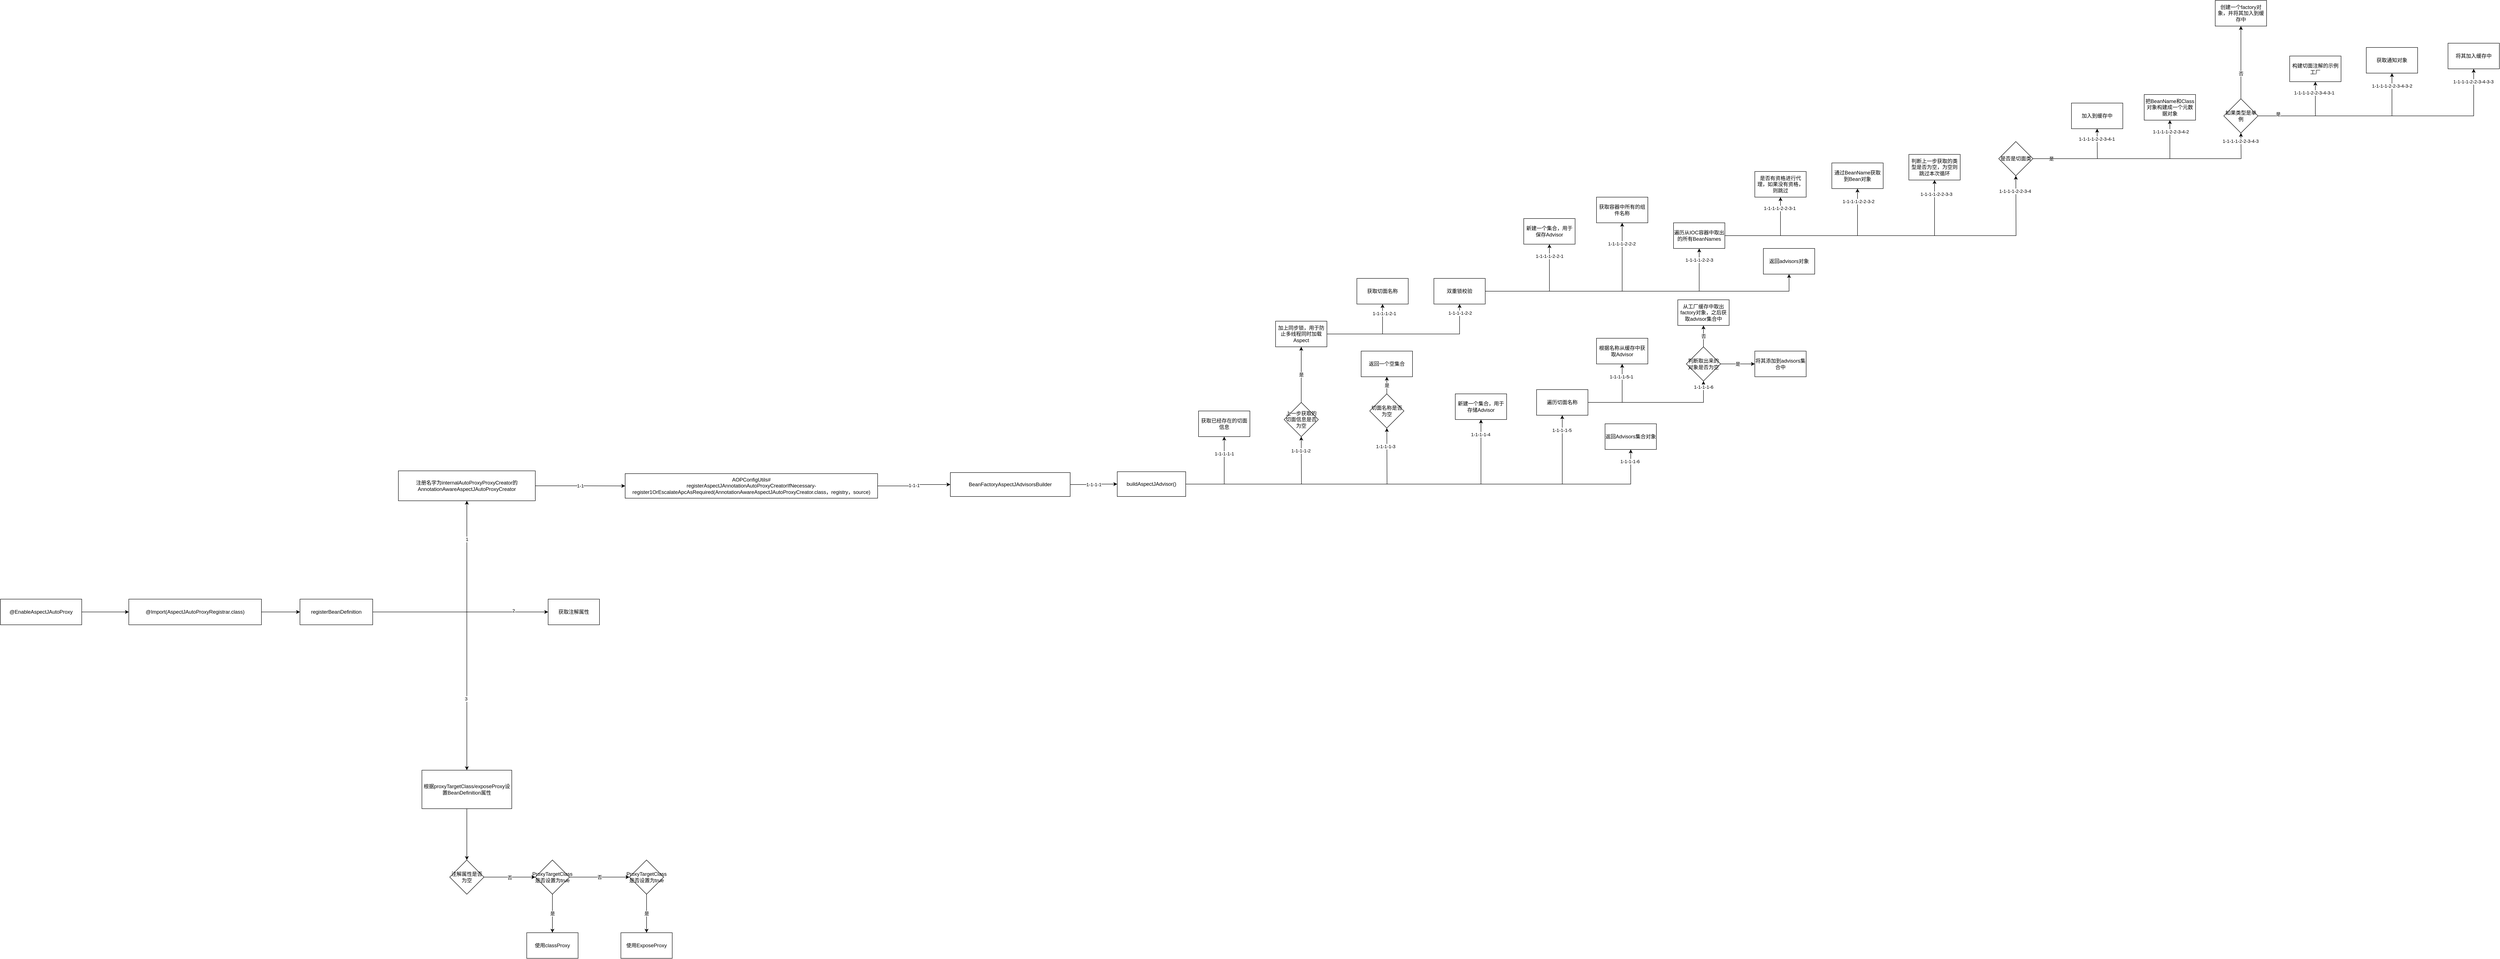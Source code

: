 <mxfile version="15.7.0" type="github">
  <diagram id="qTP_RNJtwkXyMyez5sJ1" name="第 1 页">
    <mxGraphModel dx="1422" dy="3092" grid="1" gridSize="10" guides="1" tooltips="1" connect="1" arrows="1" fold="1" page="1" pageScale="1" pageWidth="827" pageHeight="1169" math="0" shadow="0">
      <root>
        <mxCell id="0" />
        <mxCell id="1" parent="0" />
        <mxCell id="M7gRF7yc7V4BCxx9e8g0-3" value="" style="edgeStyle=orthogonalEdgeStyle;rounded=0;orthogonalLoop=1;jettySize=auto;html=1;" parent="1" source="M7gRF7yc7V4BCxx9e8g0-1" target="M7gRF7yc7V4BCxx9e8g0-2" edge="1">
          <mxGeometry relative="1" as="geometry" />
        </mxCell>
        <mxCell id="M7gRF7yc7V4BCxx9e8g0-1" value="@EnableAspectJAutoProxy" style="rounded=0;whiteSpace=wrap;html=1;" parent="1" vertex="1">
          <mxGeometry x="140" y="200" width="190" height="60" as="geometry" />
        </mxCell>
        <mxCell id="M7gRF7yc7V4BCxx9e8g0-5" value="" style="edgeStyle=orthogonalEdgeStyle;rounded=0;orthogonalLoop=1;jettySize=auto;html=1;" parent="1" source="M7gRF7yc7V4BCxx9e8g0-2" target="M7gRF7yc7V4BCxx9e8g0-4" edge="1">
          <mxGeometry relative="1" as="geometry" />
        </mxCell>
        <mxCell id="M7gRF7yc7V4BCxx9e8g0-2" value="@Import(AspectJAutoProxyRegistrar.class)" style="whiteSpace=wrap;html=1;rounded=0;" parent="1" vertex="1">
          <mxGeometry x="440" y="200" width="310" height="60" as="geometry" />
        </mxCell>
        <mxCell id="M7gRF7yc7V4BCxx9e8g0-7" value="1" style="edgeStyle=orthogonalEdgeStyle;rounded=0;orthogonalLoop=1;jettySize=auto;html=1;" parent="1" source="M7gRF7yc7V4BCxx9e8g0-4" target="M7gRF7yc7V4BCxx9e8g0-6" edge="1">
          <mxGeometry x="0.625" relative="1" as="geometry">
            <mxPoint as="offset" />
          </mxGeometry>
        </mxCell>
        <mxCell id="M7gRF7yc7V4BCxx9e8g0-9" value="" style="edgeStyle=orthogonalEdgeStyle;rounded=0;orthogonalLoop=1;jettySize=auto;html=1;" parent="1" source="M7gRF7yc7V4BCxx9e8g0-4" target="M7gRF7yc7V4BCxx9e8g0-8" edge="1">
          <mxGeometry relative="1" as="geometry" />
        </mxCell>
        <mxCell id="M7gRF7yc7V4BCxx9e8g0-10" value="2" style="edgeLabel;html=1;align=center;verticalAlign=middle;resizable=0;points=[];" parent="M7gRF7yc7V4BCxx9e8g0-9" vertex="1" connectable="0">
          <mxGeometry x="0.605" y="3" relative="1" as="geometry">
            <mxPoint as="offset" />
          </mxGeometry>
        </mxCell>
        <mxCell id="M7gRF7yc7V4BCxx9e8g0-12" value="" style="edgeStyle=orthogonalEdgeStyle;rounded=0;orthogonalLoop=1;jettySize=auto;html=1;" parent="1" source="M7gRF7yc7V4BCxx9e8g0-4" target="M7gRF7yc7V4BCxx9e8g0-11" edge="1">
          <mxGeometry relative="1" as="geometry" />
        </mxCell>
        <mxCell id="M7gRF7yc7V4BCxx9e8g0-13" value="3" style="edgeLabel;html=1;align=center;verticalAlign=middle;resizable=0;points=[];" parent="M7gRF7yc7V4BCxx9e8g0-12" vertex="1" connectable="0">
          <mxGeometry x="0.434" y="-2" relative="1" as="geometry">
            <mxPoint as="offset" />
          </mxGeometry>
        </mxCell>
        <mxCell id="M7gRF7yc7V4BCxx9e8g0-4" value="registerBeanDefinition" style="whiteSpace=wrap;html=1;rounded=0;" parent="1" vertex="1">
          <mxGeometry x="840" y="200" width="170" height="60" as="geometry" />
        </mxCell>
        <mxCell id="M7gRF7yc7V4BCxx9e8g0-26" value="1-1" style="edgeStyle=orthogonalEdgeStyle;rounded=0;orthogonalLoop=1;jettySize=auto;html=1;" parent="1" source="M7gRF7yc7V4BCxx9e8g0-6" target="M7gRF7yc7V4BCxx9e8g0-25" edge="1">
          <mxGeometry relative="1" as="geometry" />
        </mxCell>
        <mxCell id="M7gRF7yc7V4BCxx9e8g0-6" value="注册名字为internalAutoProxyProxyCreator的AnnotationAwareAspectJAutoProxyCreator" style="whiteSpace=wrap;html=1;rounded=0;" parent="1" vertex="1">
          <mxGeometry x="1070" y="-100" width="320" height="70" as="geometry" />
        </mxCell>
        <mxCell id="M7gRF7yc7V4BCxx9e8g0-8" value="获取注解属性" style="whiteSpace=wrap;html=1;rounded=0;" parent="1" vertex="1">
          <mxGeometry x="1420" y="200" width="120" height="60" as="geometry" />
        </mxCell>
        <mxCell id="M7gRF7yc7V4BCxx9e8g0-15" value="" style="edgeStyle=orthogonalEdgeStyle;rounded=0;orthogonalLoop=1;jettySize=auto;html=1;" parent="1" source="M7gRF7yc7V4BCxx9e8g0-11" target="M7gRF7yc7V4BCxx9e8g0-14" edge="1">
          <mxGeometry relative="1" as="geometry" />
        </mxCell>
        <mxCell id="M7gRF7yc7V4BCxx9e8g0-11" value="根据proxyTargetClass/exposeProxy设置BeanDefinition属性" style="whiteSpace=wrap;html=1;rounded=0;" parent="1" vertex="1">
          <mxGeometry x="1125" y="600" width="210" height="90" as="geometry" />
        </mxCell>
        <mxCell id="M7gRF7yc7V4BCxx9e8g0-17" value="否" style="edgeStyle=orthogonalEdgeStyle;rounded=0;orthogonalLoop=1;jettySize=auto;html=1;" parent="1" source="M7gRF7yc7V4BCxx9e8g0-14" edge="1">
          <mxGeometry relative="1" as="geometry">
            <mxPoint x="1390" y="850" as="targetPoint" />
          </mxGeometry>
        </mxCell>
        <mxCell id="M7gRF7yc7V4BCxx9e8g0-14" value="注解属性是否为空" style="rhombus;whiteSpace=wrap;html=1;rounded=0;" parent="1" vertex="1">
          <mxGeometry x="1190" y="810" width="80" height="80" as="geometry" />
        </mxCell>
        <mxCell id="M7gRF7yc7V4BCxx9e8g0-20" value="否" style="edgeStyle=orthogonalEdgeStyle;rounded=0;orthogonalLoop=1;jettySize=auto;html=1;" parent="1" source="M7gRF7yc7V4BCxx9e8g0-18" target="M7gRF7yc7V4BCxx9e8g0-19" edge="1">
          <mxGeometry relative="1" as="geometry" />
        </mxCell>
        <mxCell id="M7gRF7yc7V4BCxx9e8g0-24" value="是" style="edgeStyle=orthogonalEdgeStyle;rounded=0;orthogonalLoop=1;jettySize=auto;html=1;" parent="1" source="M7gRF7yc7V4BCxx9e8g0-18" target="M7gRF7yc7V4BCxx9e8g0-23" edge="1">
          <mxGeometry relative="1" as="geometry" />
        </mxCell>
        <mxCell id="M7gRF7yc7V4BCxx9e8g0-18" value="ProxyTargetClass是否设置为true" style="rhombus;whiteSpace=wrap;html=1;" parent="1" vertex="1">
          <mxGeometry x="1390" y="810" width="80" height="80" as="geometry" />
        </mxCell>
        <mxCell id="M7gRF7yc7V4BCxx9e8g0-22" value="是" style="edgeStyle=orthogonalEdgeStyle;rounded=0;orthogonalLoop=1;jettySize=auto;html=1;" parent="1" source="M7gRF7yc7V4BCxx9e8g0-19" target="M7gRF7yc7V4BCxx9e8g0-21" edge="1">
          <mxGeometry relative="1" as="geometry" />
        </mxCell>
        <mxCell id="M7gRF7yc7V4BCxx9e8g0-19" value="ProxyTargetClass是否设置为true" style="rhombus;whiteSpace=wrap;html=1;" parent="1" vertex="1">
          <mxGeometry x="1610" y="810" width="80" height="80" as="geometry" />
        </mxCell>
        <mxCell id="M7gRF7yc7V4BCxx9e8g0-21" value="使用ExposeProxy" style="whiteSpace=wrap;html=1;" parent="1" vertex="1">
          <mxGeometry x="1590" y="980" width="120" height="60" as="geometry" />
        </mxCell>
        <mxCell id="M7gRF7yc7V4BCxx9e8g0-23" value="使用classProxy" style="whiteSpace=wrap;html=1;" parent="1" vertex="1">
          <mxGeometry x="1370" y="980" width="120" height="60" as="geometry" />
        </mxCell>
        <mxCell id="M7gRF7yc7V4BCxx9e8g0-28" value="1-1-1" style="edgeStyle=orthogonalEdgeStyle;rounded=0;orthogonalLoop=1;jettySize=auto;html=1;" parent="1" source="M7gRF7yc7V4BCxx9e8g0-25" target="M7gRF7yc7V4BCxx9e8g0-27" edge="1">
          <mxGeometry relative="1" as="geometry" />
        </mxCell>
        <mxCell id="M7gRF7yc7V4BCxx9e8g0-25" value="AOPConfigUtils#&lt;br&gt;registerAspectJAnnotationAutoProxyCreatorIfNecessary-&lt;br&gt;register1OrEscalateApcAsRequired(AnnotationAwareAspectJAutoProxyCreator.class，registry，source)" style="whiteSpace=wrap;html=1;rounded=0;" parent="1" vertex="1">
          <mxGeometry x="1600" y="-93.5" width="590" height="57.5" as="geometry" />
        </mxCell>
        <mxCell id="M7gRF7yc7V4BCxx9e8g0-32" value="1-1-1-1" style="edgeStyle=orthogonalEdgeStyle;rounded=0;orthogonalLoop=1;jettySize=auto;html=1;" parent="1" source="M7gRF7yc7V4BCxx9e8g0-27" target="M7gRF7yc7V4BCxx9e8g0-31" edge="1">
          <mxGeometry relative="1" as="geometry" />
        </mxCell>
        <mxCell id="M7gRF7yc7V4BCxx9e8g0-27" value="&lt;span style=&quot;text-align: left&quot;&gt;BeanFactoryAspectJAdvisorsBuilder&lt;/span&gt;" style="whiteSpace=wrap;html=1;rounded=0;" parent="1" vertex="1">
          <mxGeometry x="2360" y="-96" width="280" height="56" as="geometry" />
        </mxCell>
        <mxCell id="M7gRF7yc7V4BCxx9e8g0-34" value="1-1-1-1-1" style="edgeStyle=orthogonalEdgeStyle;rounded=0;orthogonalLoop=1;jettySize=auto;html=1;" parent="1" source="M7gRF7yc7V4BCxx9e8g0-31" target="M7gRF7yc7V4BCxx9e8g0-33" edge="1">
          <mxGeometry x="0.602" relative="1" as="geometry">
            <mxPoint as="offset" />
          </mxGeometry>
        </mxCell>
        <mxCell id="M7gRF7yc7V4BCxx9e8g0-36" value="" style="edgeStyle=orthogonalEdgeStyle;rounded=0;orthogonalLoop=1;jettySize=auto;html=1;" parent="1" source="M7gRF7yc7V4BCxx9e8g0-31" edge="1">
          <mxGeometry relative="1" as="geometry">
            <mxPoint x="3180" y="-180" as="targetPoint" />
          </mxGeometry>
        </mxCell>
        <mxCell id="M7gRF7yc7V4BCxx9e8g0-42" value="1-1-1-1-2" style="edgeLabel;html=1;align=center;verticalAlign=middle;resizable=0;points=[];" parent="M7gRF7yc7V4BCxx9e8g0-36" vertex="1" connectable="0">
          <mxGeometry x="0.827" y="1" relative="1" as="geometry">
            <mxPoint as="offset" />
          </mxGeometry>
        </mxCell>
        <mxCell id="M7gRF7yc7V4BCxx9e8g0-41" value="" style="edgeStyle=orthogonalEdgeStyle;rounded=0;orthogonalLoop=1;jettySize=auto;html=1;" parent="1" source="M7gRF7yc7V4BCxx9e8g0-31" edge="1">
          <mxGeometry relative="1" as="geometry">
            <mxPoint x="3380" y="-200" as="targetPoint" />
          </mxGeometry>
        </mxCell>
        <mxCell id="M7gRF7yc7V4BCxx9e8g0-43" value="1-1-1-1-3" style="edgeLabel;html=1;align=center;verticalAlign=middle;resizable=0;points=[];" parent="M7gRF7yc7V4BCxx9e8g0-41" vertex="1" connectable="0">
          <mxGeometry x="0.857" y="3" relative="1" as="geometry">
            <mxPoint as="offset" />
          </mxGeometry>
        </mxCell>
        <mxCell id="jnVjYZqBLej0_wfY1e1T-64" value="" style="edgeStyle=orthogonalEdgeStyle;rounded=0;orthogonalLoop=1;jettySize=auto;html=1;" edge="1" parent="1" source="M7gRF7yc7V4BCxx9e8g0-31" target="jnVjYZqBLej0_wfY1e1T-63">
          <mxGeometry relative="1" as="geometry" />
        </mxCell>
        <mxCell id="jnVjYZqBLej0_wfY1e1T-75" value="1-1-1-1-4" style="edgeLabel;html=1;align=center;verticalAlign=middle;resizable=0;points=[];" vertex="1" connectable="0" parent="jnVjYZqBLej0_wfY1e1T-64">
          <mxGeometry x="0.917" y="1" relative="1" as="geometry">
            <mxPoint as="offset" />
          </mxGeometry>
        </mxCell>
        <mxCell id="jnVjYZqBLej0_wfY1e1T-66" value="" style="edgeStyle=orthogonalEdgeStyle;rounded=0;orthogonalLoop=1;jettySize=auto;html=1;" edge="1" parent="1" source="M7gRF7yc7V4BCxx9e8g0-31" target="jnVjYZqBLej0_wfY1e1T-65">
          <mxGeometry relative="1" as="geometry" />
        </mxCell>
        <mxCell id="jnVjYZqBLej0_wfY1e1T-76" value="1-1-1-1-5" style="edgeLabel;html=1;align=center;verticalAlign=middle;resizable=0;points=[];" vertex="1" connectable="0" parent="jnVjYZqBLej0_wfY1e1T-66">
          <mxGeometry x="0.933" y="1" relative="1" as="geometry">
            <mxPoint as="offset" />
          </mxGeometry>
        </mxCell>
        <mxCell id="jnVjYZqBLej0_wfY1e1T-80" value="" style="edgeStyle=orthogonalEdgeStyle;rounded=0;orthogonalLoop=1;jettySize=auto;html=1;" edge="1" parent="1" source="M7gRF7yc7V4BCxx9e8g0-31" target="jnVjYZqBLej0_wfY1e1T-79">
          <mxGeometry relative="1" as="geometry" />
        </mxCell>
        <mxCell id="jnVjYZqBLej0_wfY1e1T-81" value="1-1-1-1-6" style="edgeLabel;html=1;align=center;verticalAlign=middle;resizable=0;points=[];" vertex="1" connectable="0" parent="jnVjYZqBLej0_wfY1e1T-80">
          <mxGeometry x="0.95" y="2" relative="1" as="geometry">
            <mxPoint as="offset" />
          </mxGeometry>
        </mxCell>
        <mxCell id="M7gRF7yc7V4BCxx9e8g0-31" value="buildAspectJAdvisor()" style="whiteSpace=wrap;html=1;rounded=0;" parent="1" vertex="1">
          <mxGeometry x="2750" y="-98" width="160" height="58" as="geometry" />
        </mxCell>
        <mxCell id="M7gRF7yc7V4BCxx9e8g0-33" value="获取已经存在的切面信息" style="whiteSpace=wrap;html=1;rounded=0;" parent="1" vertex="1">
          <mxGeometry x="2940" y="-240" width="120" height="60" as="geometry" />
        </mxCell>
        <mxCell id="M7gRF7yc7V4BCxx9e8g0-39" value="是" style="edgeStyle=orthogonalEdgeStyle;rounded=0;orthogonalLoop=1;jettySize=auto;html=1;" parent="1" source="M7gRF7yc7V4BCxx9e8g0-37" target="M7gRF7yc7V4BCxx9e8g0-38" edge="1">
          <mxGeometry relative="1" as="geometry" />
        </mxCell>
        <mxCell id="M7gRF7yc7V4BCxx9e8g0-37" value="上一步获取的切面信息是否为空" style="rhombus;whiteSpace=wrap;html=1;" parent="1" vertex="1">
          <mxGeometry x="3140" y="-260" width="80" height="80" as="geometry" />
        </mxCell>
        <mxCell id="jnVjYZqBLej0_wfY1e1T-2" value="" style="edgeStyle=orthogonalEdgeStyle;rounded=0;orthogonalLoop=1;jettySize=auto;html=1;" edge="1" parent="1" source="M7gRF7yc7V4BCxx9e8g0-38" target="jnVjYZqBLej0_wfY1e1T-1">
          <mxGeometry relative="1" as="geometry" />
        </mxCell>
        <mxCell id="jnVjYZqBLej0_wfY1e1T-3" value="1-1-1-1-2-1" style="edgeLabel;html=1;align=center;verticalAlign=middle;resizable=0;points=[];" vertex="1" connectable="0" parent="jnVjYZqBLej0_wfY1e1T-2">
          <mxGeometry x="0.78" y="-4" relative="1" as="geometry">
            <mxPoint as="offset" />
          </mxGeometry>
        </mxCell>
        <mxCell id="jnVjYZqBLej0_wfY1e1T-5" value="" style="edgeStyle=orthogonalEdgeStyle;rounded=0;orthogonalLoop=1;jettySize=auto;html=1;" edge="1" parent="1" source="M7gRF7yc7V4BCxx9e8g0-38" target="jnVjYZqBLej0_wfY1e1T-4">
          <mxGeometry relative="1" as="geometry" />
        </mxCell>
        <mxCell id="jnVjYZqBLej0_wfY1e1T-6" value="1-1-1-1-2-2" style="edgeLabel;html=1;align=center;verticalAlign=middle;resizable=0;points=[];" vertex="1" connectable="0" parent="jnVjYZqBLej0_wfY1e1T-5">
          <mxGeometry x="0.889" y="-1" relative="1" as="geometry">
            <mxPoint as="offset" />
          </mxGeometry>
        </mxCell>
        <mxCell id="M7gRF7yc7V4BCxx9e8g0-38" value="加上同步锁，用于防止多线程同时加载Aspect" style="whiteSpace=wrap;html=1;" parent="1" vertex="1">
          <mxGeometry x="3120" y="-450" width="120" height="60" as="geometry" />
        </mxCell>
        <mxCell id="jnVjYZqBLej0_wfY1e1T-1" value="获取切面名称" style="whiteSpace=wrap;html=1;" vertex="1" parent="1">
          <mxGeometry x="3310" y="-550" width="120" height="60" as="geometry" />
        </mxCell>
        <mxCell id="jnVjYZqBLej0_wfY1e1T-8" value="" style="edgeStyle=orthogonalEdgeStyle;rounded=0;orthogonalLoop=1;jettySize=auto;html=1;" edge="1" parent="1" source="jnVjYZqBLej0_wfY1e1T-4" target="jnVjYZqBLej0_wfY1e1T-7">
          <mxGeometry relative="1" as="geometry" />
        </mxCell>
        <mxCell id="jnVjYZqBLej0_wfY1e1T-22" value="&lt;span style=&quot;color: rgba(0 , 0 , 0 , 0) ; font-family: monospace ; font-size: 0px ; font-weight: 900 ; background-color: rgb(248 , 249 , 250)&quot;&gt;%3CmxGraphModel%3E%3Croot%3E%3CmxCell%20id%3D%220%22%2F%3E%3CmxCell%20id%3D%221%22%20parent%3D%220%22%2F%3E%3CmxCell%20id%3D%222%22%20value%3D%221-1-1-1-2-2%22%20style%3D%22edgeLabel%3Bhtml%3D1%3Balign%3Dcenter%3BverticalAlign%3Dmiddle%3Bresizable%3D0%3Bpoints%3D%5B%5D%3B%22%20vertex%3D%221%22%20connectable%3D%220%22%20parent%3D%221%22%3E%3CmxGeometry%20x%3D%223551%22%20y%3D%22-469%22%20as%3D%22geometry%22%2F%3E%3C%2FmxCell%3E%3C%2Froot%3E%3C%2FmxGraphModel%1-1-1-1&lt;/span&gt;" style="edgeLabel;html=1;align=center;verticalAlign=middle;resizable=0;points=[];" vertex="1" connectable="0" parent="jnVjYZqBLej0_wfY1e1T-8">
          <mxGeometry x="0.731" y="-2" relative="1" as="geometry">
            <mxPoint as="offset" />
          </mxGeometry>
        </mxCell>
        <mxCell id="jnVjYZqBLej0_wfY1e1T-23" value="1-1-1-1-2-2-1" style="edgeLabel;html=1;align=center;verticalAlign=middle;resizable=0;points=[];" vertex="1" connectable="0" parent="jnVjYZqBLej0_wfY1e1T-8">
          <mxGeometry x="0.785" relative="1" as="geometry">
            <mxPoint as="offset" />
          </mxGeometry>
        </mxCell>
        <mxCell id="jnVjYZqBLej0_wfY1e1T-10" value="" style="edgeStyle=orthogonalEdgeStyle;rounded=0;orthogonalLoop=1;jettySize=auto;html=1;" edge="1" parent="1" source="jnVjYZqBLej0_wfY1e1T-4" target="jnVjYZqBLej0_wfY1e1T-9">
          <mxGeometry relative="1" as="geometry" />
        </mxCell>
        <mxCell id="jnVjYZqBLej0_wfY1e1T-24" value="1-1-1-1-2-2-2" style="edgeLabel;html=1;align=center;verticalAlign=middle;resizable=0;points=[];" vertex="1" connectable="0" parent="jnVjYZqBLej0_wfY1e1T-10">
          <mxGeometry x="0.796" y="1" relative="1" as="geometry">
            <mxPoint as="offset" />
          </mxGeometry>
        </mxCell>
        <mxCell id="jnVjYZqBLej0_wfY1e1T-12" value="" style="edgeStyle=orthogonalEdgeStyle;rounded=0;orthogonalLoop=1;jettySize=auto;html=1;" edge="1" parent="1" source="jnVjYZqBLej0_wfY1e1T-4" target="jnVjYZqBLej0_wfY1e1T-11">
          <mxGeometry relative="1" as="geometry" />
        </mxCell>
        <mxCell id="jnVjYZqBLej0_wfY1e1T-25" value="1-1-1-1-2-2-3" style="edgeLabel;html=1;align=center;verticalAlign=middle;resizable=0;points=[];" vertex="1" connectable="0" parent="jnVjYZqBLej0_wfY1e1T-12">
          <mxGeometry x="0.91" relative="1" as="geometry">
            <mxPoint as="offset" />
          </mxGeometry>
        </mxCell>
        <mxCell id="jnVjYZqBLej0_wfY1e1T-59" value="" style="edgeStyle=orthogonalEdgeStyle;rounded=0;orthogonalLoop=1;jettySize=auto;html=1;" edge="1" parent="1" source="jnVjYZqBLej0_wfY1e1T-4" target="jnVjYZqBLej0_wfY1e1T-58">
          <mxGeometry relative="1" as="geometry" />
        </mxCell>
        <mxCell id="jnVjYZqBLej0_wfY1e1T-4" value="双重锁校验" style="whiteSpace=wrap;html=1;" vertex="1" parent="1">
          <mxGeometry x="3490" y="-550" width="120" height="60" as="geometry" />
        </mxCell>
        <mxCell id="jnVjYZqBLej0_wfY1e1T-7" value="新建一个集合，用于保存Advisor" style="whiteSpace=wrap;html=1;" vertex="1" parent="1">
          <mxGeometry x="3700" y="-690" width="120" height="60" as="geometry" />
        </mxCell>
        <mxCell id="jnVjYZqBLej0_wfY1e1T-9" value="获取容器中所有的组件名称" style="whiteSpace=wrap;html=1;" vertex="1" parent="1">
          <mxGeometry x="3870" y="-740" width="120" height="60" as="geometry" />
        </mxCell>
        <mxCell id="jnVjYZqBLej0_wfY1e1T-14" value="" style="edgeStyle=orthogonalEdgeStyle;rounded=0;orthogonalLoop=1;jettySize=auto;html=1;" edge="1" parent="1" source="jnVjYZqBLej0_wfY1e1T-11" target="jnVjYZqBLej0_wfY1e1T-13">
          <mxGeometry relative="1" as="geometry" />
        </mxCell>
        <mxCell id="jnVjYZqBLej0_wfY1e1T-26" value="1-1-1-1-2-2-3-1" style="edgeLabel;html=1;align=center;verticalAlign=middle;resizable=0;points=[];" vertex="1" connectable="0" parent="jnVjYZqBLej0_wfY1e1T-14">
          <mxGeometry x="0.764" y="2" relative="1" as="geometry">
            <mxPoint as="offset" />
          </mxGeometry>
        </mxCell>
        <mxCell id="jnVjYZqBLej0_wfY1e1T-16" value="" style="edgeStyle=orthogonalEdgeStyle;rounded=0;orthogonalLoop=1;jettySize=auto;html=1;" edge="1" parent="1" source="jnVjYZqBLej0_wfY1e1T-11" target="jnVjYZqBLej0_wfY1e1T-15">
          <mxGeometry relative="1" as="geometry" />
        </mxCell>
        <mxCell id="jnVjYZqBLej0_wfY1e1T-27" value="1-1-1-1-2-2-3-2" style="edgeLabel;html=1;align=center;verticalAlign=middle;resizable=0;points=[];" vertex="1" connectable="0" parent="jnVjYZqBLej0_wfY1e1T-16">
          <mxGeometry x="0.857" y="-2" relative="1" as="geometry">
            <mxPoint as="offset" />
          </mxGeometry>
        </mxCell>
        <mxCell id="jnVjYZqBLej0_wfY1e1T-18" value="" style="edgeStyle=orthogonalEdgeStyle;rounded=0;orthogonalLoop=1;jettySize=auto;html=1;" edge="1" parent="1" source="jnVjYZqBLej0_wfY1e1T-11" target="jnVjYZqBLej0_wfY1e1T-17">
          <mxGeometry relative="1" as="geometry" />
        </mxCell>
        <mxCell id="jnVjYZqBLej0_wfY1e1T-28" value="1-1-1-1-2-2-3-3" style="edgeLabel;html=1;align=center;verticalAlign=middle;resizable=0;points=[];" vertex="1" connectable="0" parent="jnVjYZqBLej0_wfY1e1T-18">
          <mxGeometry x="0.893" y="-4" relative="1" as="geometry">
            <mxPoint as="offset" />
          </mxGeometry>
        </mxCell>
        <mxCell id="jnVjYZqBLej0_wfY1e1T-20" value="" style="edgeStyle=orthogonalEdgeStyle;rounded=0;orthogonalLoop=1;jettySize=auto;html=1;" edge="1" parent="1" source="jnVjYZqBLej0_wfY1e1T-11">
          <mxGeometry relative="1" as="geometry">
            <mxPoint x="4850" y="-790" as="targetPoint" />
          </mxGeometry>
        </mxCell>
        <mxCell id="jnVjYZqBLej0_wfY1e1T-29" value="1-1-1-1-2-2-3-4" style="edgeLabel;html=1;align=center;verticalAlign=middle;resizable=0;points=[];" vertex="1" connectable="0" parent="jnVjYZqBLej0_wfY1e1T-20">
          <mxGeometry x="0.912" y="2" relative="1" as="geometry">
            <mxPoint as="offset" />
          </mxGeometry>
        </mxCell>
        <mxCell id="jnVjYZqBLej0_wfY1e1T-11" value="遍历从IOC容器中取出的所有BeanNames" style="whiteSpace=wrap;html=1;" vertex="1" parent="1">
          <mxGeometry x="4050" y="-680" width="120" height="60" as="geometry" />
        </mxCell>
        <mxCell id="jnVjYZqBLej0_wfY1e1T-13" value="是否有资格进行代理，如果没有资格，则跳过" style="whiteSpace=wrap;html=1;" vertex="1" parent="1">
          <mxGeometry x="4240" y="-800" width="120" height="60" as="geometry" />
        </mxCell>
        <mxCell id="jnVjYZqBLej0_wfY1e1T-15" value="通过BeanName获取到Bean对象" style="whiteSpace=wrap;html=1;" vertex="1" parent="1">
          <mxGeometry x="4420" y="-820" width="120" height="60" as="geometry" />
        </mxCell>
        <mxCell id="jnVjYZqBLej0_wfY1e1T-17" value="判断上一步获取的类型是否为空，为空则跳过本次循环" style="whiteSpace=wrap;html=1;" vertex="1" parent="1">
          <mxGeometry x="4600" y="-840" width="120" height="60" as="geometry" />
        </mxCell>
        <mxCell id="jnVjYZqBLej0_wfY1e1T-31" value="是" style="edgeStyle=orthogonalEdgeStyle;rounded=0;orthogonalLoop=1;jettySize=auto;html=1;" edge="1" parent="1" source="jnVjYZqBLej0_wfY1e1T-21">
          <mxGeometry x="-0.615" relative="1" as="geometry">
            <mxPoint x="5040" y="-900" as="targetPoint" />
            <mxPoint as="offset" />
          </mxGeometry>
        </mxCell>
        <mxCell id="jnVjYZqBLej0_wfY1e1T-48" value="1-1-1-1-2-2-3-4-1" style="edgeLabel;html=1;align=center;verticalAlign=middle;resizable=0;points=[];" vertex="1" connectable="0" parent="jnVjYZqBLej0_wfY1e1T-31">
          <mxGeometry x="0.782" y="1" relative="1" as="geometry">
            <mxPoint as="offset" />
          </mxGeometry>
        </mxCell>
        <mxCell id="jnVjYZqBLej0_wfY1e1T-37" value="" style="edgeStyle=orthogonalEdgeStyle;rounded=0;orthogonalLoop=1;jettySize=auto;html=1;" edge="1" parent="1" source="jnVjYZqBLej0_wfY1e1T-21" target="jnVjYZqBLej0_wfY1e1T-36">
          <mxGeometry relative="1" as="geometry" />
        </mxCell>
        <mxCell id="jnVjYZqBLej0_wfY1e1T-49" value="1-1-1-1-2-2-3-4-2" style="edgeLabel;html=1;align=center;verticalAlign=middle;resizable=0;points=[];" vertex="1" connectable="0" parent="jnVjYZqBLej0_wfY1e1T-37">
          <mxGeometry x="0.868" y="-2" relative="1" as="geometry">
            <mxPoint as="offset" />
          </mxGeometry>
        </mxCell>
        <mxCell id="jnVjYZqBLej0_wfY1e1T-39" value="" style="edgeStyle=orthogonalEdgeStyle;rounded=0;orthogonalLoop=1;jettySize=auto;html=1;" edge="1" parent="1" source="jnVjYZqBLej0_wfY1e1T-21">
          <mxGeometry relative="1" as="geometry">
            <mxPoint x="5376" y="-890" as="targetPoint" />
          </mxGeometry>
        </mxCell>
        <mxCell id="jnVjYZqBLej0_wfY1e1T-50" value="1-1-1-1-2-2-3-4-3" style="edgeLabel;html=1;align=center;verticalAlign=middle;resizable=0;points=[];" vertex="1" connectable="0" parent="jnVjYZqBLej0_wfY1e1T-39">
          <mxGeometry x="0.93" y="1" relative="1" as="geometry">
            <mxPoint as="offset" />
          </mxGeometry>
        </mxCell>
        <mxCell id="jnVjYZqBLej0_wfY1e1T-21" value="是否是切面类" style="rhombus;whiteSpace=wrap;html=1;" vertex="1" parent="1">
          <mxGeometry x="4810" y="-870" width="80" height="80" as="geometry" />
        </mxCell>
        <mxCell id="jnVjYZqBLej0_wfY1e1T-30" value="加入到缓存中" style="whiteSpace=wrap;html=1;" vertex="1" parent="1">
          <mxGeometry x="4980" y="-960" width="120" height="60" as="geometry" />
        </mxCell>
        <mxCell id="jnVjYZqBLej0_wfY1e1T-36" value="把BeanName和Class对象构建成一个元数据对象" style="whiteSpace=wrap;html=1;" vertex="1" parent="1">
          <mxGeometry x="5150" y="-980" width="120" height="60" as="geometry" />
        </mxCell>
        <mxCell id="jnVjYZqBLej0_wfY1e1T-43" value="" style="edgeStyle=orthogonalEdgeStyle;rounded=0;orthogonalLoop=1;jettySize=auto;html=1;" edge="1" parent="1" source="jnVjYZqBLej0_wfY1e1T-41" target="jnVjYZqBLej0_wfY1e1T-42">
          <mxGeometry relative="1" as="geometry" />
        </mxCell>
        <mxCell id="jnVjYZqBLej0_wfY1e1T-51" value="1-1-1-1-2-2-3-4-3-1" style="edgeLabel;html=1;align=center;verticalAlign=middle;resizable=0;points=[];" vertex="1" connectable="0" parent="jnVjYZqBLej0_wfY1e1T-43">
          <mxGeometry x="0.757" y="3" relative="1" as="geometry">
            <mxPoint as="offset" />
          </mxGeometry>
        </mxCell>
        <mxCell id="jnVjYZqBLej0_wfY1e1T-45" value="" style="edgeStyle=orthogonalEdgeStyle;rounded=0;orthogonalLoop=1;jettySize=auto;html=1;" edge="1" parent="1" source="jnVjYZqBLej0_wfY1e1T-41" target="jnVjYZqBLej0_wfY1e1T-44">
          <mxGeometry relative="1" as="geometry" />
        </mxCell>
        <mxCell id="jnVjYZqBLej0_wfY1e1T-52" value="1-1-1-1-2-2-3-4-3-2" style="edgeLabel;html=1;align=center;verticalAlign=middle;resizable=0;points=[];" vertex="1" connectable="0" parent="jnVjYZqBLej0_wfY1e1T-45">
          <mxGeometry x="0.855" relative="1" as="geometry">
            <mxPoint as="offset" />
          </mxGeometry>
        </mxCell>
        <mxCell id="jnVjYZqBLej0_wfY1e1T-47" value="" style="edgeStyle=orthogonalEdgeStyle;rounded=0;orthogonalLoop=1;jettySize=auto;html=1;" edge="1" parent="1" source="jnVjYZqBLej0_wfY1e1T-41" target="jnVjYZqBLej0_wfY1e1T-46">
          <mxGeometry relative="1" as="geometry" />
        </mxCell>
        <mxCell id="jnVjYZqBLej0_wfY1e1T-53" value="1-1-1-1-2-2-3-4-3-3" style="edgeLabel;html=1;align=center;verticalAlign=middle;resizable=0;points=[];" vertex="1" connectable="0" parent="jnVjYZqBLej0_wfY1e1T-47">
          <mxGeometry x="0.902" y="1" relative="1" as="geometry">
            <mxPoint as="offset" />
          </mxGeometry>
        </mxCell>
        <mxCell id="jnVjYZqBLej0_wfY1e1T-56" value="是" style="edgeLabel;html=1;align=center;verticalAlign=middle;resizable=0;points=[];" vertex="1" connectable="0" parent="jnVjYZqBLej0_wfY1e1T-47">
          <mxGeometry x="-0.847" y="4" relative="1" as="geometry">
            <mxPoint as="offset" />
          </mxGeometry>
        </mxCell>
        <mxCell id="jnVjYZqBLej0_wfY1e1T-55" value="" style="edgeStyle=orthogonalEdgeStyle;rounded=0;orthogonalLoop=1;jettySize=auto;html=1;" edge="1" parent="1" source="jnVjYZqBLej0_wfY1e1T-41" target="jnVjYZqBLej0_wfY1e1T-54">
          <mxGeometry relative="1" as="geometry" />
        </mxCell>
        <mxCell id="jnVjYZqBLej0_wfY1e1T-57" value="否" style="edgeLabel;html=1;align=center;verticalAlign=middle;resizable=0;points=[];" vertex="1" connectable="0" parent="jnVjYZqBLej0_wfY1e1T-55">
          <mxGeometry x="-0.306" relative="1" as="geometry">
            <mxPoint as="offset" />
          </mxGeometry>
        </mxCell>
        <mxCell id="jnVjYZqBLej0_wfY1e1T-41" value="&lt;span&gt;如果类型是单例&lt;/span&gt;" style="rhombus;whiteSpace=wrap;html=1;" vertex="1" parent="1">
          <mxGeometry x="5336" y="-970" width="80" height="80" as="geometry" />
        </mxCell>
        <mxCell id="jnVjYZqBLej0_wfY1e1T-42" value="构建切面注解的示例工厂" style="whiteSpace=wrap;html=1;" vertex="1" parent="1">
          <mxGeometry x="5490" y="-1070" width="120" height="60" as="geometry" />
        </mxCell>
        <mxCell id="jnVjYZqBLej0_wfY1e1T-44" value="获取通知对象" style="whiteSpace=wrap;html=1;" vertex="1" parent="1">
          <mxGeometry x="5669" y="-1090" width="120" height="60" as="geometry" />
        </mxCell>
        <mxCell id="jnVjYZqBLej0_wfY1e1T-46" value="将其加入缓存中" style="whiteSpace=wrap;html=1;" vertex="1" parent="1">
          <mxGeometry x="5860" y="-1100" width="120" height="60" as="geometry" />
        </mxCell>
        <mxCell id="jnVjYZqBLej0_wfY1e1T-54" value="创建一个factory对象，并将其加入到缓存中" style="whiteSpace=wrap;html=1;" vertex="1" parent="1">
          <mxGeometry x="5316" y="-1200" width="120" height="60" as="geometry" />
        </mxCell>
        <mxCell id="jnVjYZqBLej0_wfY1e1T-58" value="返回advisors对象" style="whiteSpace=wrap;html=1;" vertex="1" parent="1">
          <mxGeometry x="4260" y="-620" width="120" height="60" as="geometry" />
        </mxCell>
        <mxCell id="jnVjYZqBLej0_wfY1e1T-62" value="是" style="edgeStyle=orthogonalEdgeStyle;rounded=0;orthogonalLoop=1;jettySize=auto;html=1;" edge="1" parent="1" source="jnVjYZqBLej0_wfY1e1T-60" target="jnVjYZqBLej0_wfY1e1T-61">
          <mxGeometry relative="1" as="geometry" />
        </mxCell>
        <mxCell id="jnVjYZqBLej0_wfY1e1T-60" value="&lt;span&gt;切面名称是否为空&lt;/span&gt;" style="rhombus;whiteSpace=wrap;html=1;" vertex="1" parent="1">
          <mxGeometry x="3340" y="-280" width="80" height="80" as="geometry" />
        </mxCell>
        <mxCell id="jnVjYZqBLej0_wfY1e1T-61" value="返回一个空集合" style="whiteSpace=wrap;html=1;" vertex="1" parent="1">
          <mxGeometry x="3320" y="-380" width="120" height="60" as="geometry" />
        </mxCell>
        <mxCell id="jnVjYZqBLej0_wfY1e1T-63" value="新建一个集合，用于存储Advisor" style="whiteSpace=wrap;html=1;rounded=0;" vertex="1" parent="1">
          <mxGeometry x="3540" y="-280" width="120" height="60" as="geometry" />
        </mxCell>
        <mxCell id="jnVjYZqBLej0_wfY1e1T-68" value="" style="edgeStyle=orthogonalEdgeStyle;rounded=0;orthogonalLoop=1;jettySize=auto;html=1;" edge="1" parent="1" source="jnVjYZqBLej0_wfY1e1T-65" target="jnVjYZqBLej0_wfY1e1T-67">
          <mxGeometry relative="1" as="geometry" />
        </mxCell>
        <mxCell id="jnVjYZqBLej0_wfY1e1T-77" value="1-1-1-1-5-1" style="edgeLabel;html=1;align=center;verticalAlign=middle;resizable=0;points=[];" vertex="1" connectable="0" parent="jnVjYZqBLej0_wfY1e1T-68">
          <mxGeometry x="0.647" y="2" relative="1" as="geometry">
            <mxPoint as="offset" />
          </mxGeometry>
        </mxCell>
        <mxCell id="jnVjYZqBLej0_wfY1e1T-70" value="" style="edgeStyle=orthogonalEdgeStyle;rounded=0;orthogonalLoop=1;jettySize=auto;html=1;" edge="1" parent="1" source="jnVjYZqBLej0_wfY1e1T-65" target="jnVjYZqBLej0_wfY1e1T-69">
          <mxGeometry relative="1" as="geometry" />
        </mxCell>
        <mxCell id="jnVjYZqBLej0_wfY1e1T-78" value="1-1-1-1-6" style="edgeLabel;html=1;align=center;verticalAlign=middle;resizable=0;points=[];" vertex="1" connectable="0" parent="jnVjYZqBLej0_wfY1e1T-70">
          <mxGeometry x="0.912" relative="1" as="geometry">
            <mxPoint as="offset" />
          </mxGeometry>
        </mxCell>
        <mxCell id="jnVjYZqBLej0_wfY1e1T-65" value="遍历切面名称" style="whiteSpace=wrap;html=1;rounded=0;" vertex="1" parent="1">
          <mxGeometry x="3730" y="-290" width="120" height="60" as="geometry" />
        </mxCell>
        <mxCell id="jnVjYZqBLej0_wfY1e1T-67" value="根据名称从缓存中获取Advisor" style="whiteSpace=wrap;html=1;rounded=0;" vertex="1" parent="1">
          <mxGeometry x="3870" y="-410" width="120" height="60" as="geometry" />
        </mxCell>
        <mxCell id="jnVjYZqBLej0_wfY1e1T-72" value="是" style="edgeStyle=orthogonalEdgeStyle;rounded=0;orthogonalLoop=1;jettySize=auto;html=1;" edge="1" parent="1" source="jnVjYZqBLej0_wfY1e1T-69" target="jnVjYZqBLej0_wfY1e1T-71">
          <mxGeometry relative="1" as="geometry" />
        </mxCell>
        <mxCell id="jnVjYZqBLej0_wfY1e1T-74" value="否" style="edgeStyle=orthogonalEdgeStyle;rounded=0;orthogonalLoop=1;jettySize=auto;html=1;" edge="1" parent="1" source="jnVjYZqBLej0_wfY1e1T-69" target="jnVjYZqBLej0_wfY1e1T-73">
          <mxGeometry relative="1" as="geometry" />
        </mxCell>
        <mxCell id="jnVjYZqBLej0_wfY1e1T-69" value="判断取出来的对象是否为空" style="rhombus;whiteSpace=wrap;html=1;rounded=0;" vertex="1" parent="1">
          <mxGeometry x="4080" y="-390" width="80" height="80" as="geometry" />
        </mxCell>
        <mxCell id="jnVjYZqBLej0_wfY1e1T-71" value="将其添加到advisors集合中" style="whiteSpace=wrap;html=1;rounded=0;" vertex="1" parent="1">
          <mxGeometry x="4240" y="-380" width="120" height="60" as="geometry" />
        </mxCell>
        <mxCell id="jnVjYZqBLej0_wfY1e1T-73" value="从工厂缓存中取出factory对象，之后获取advisor集合中" style="whiteSpace=wrap;html=1;rounded=0;" vertex="1" parent="1">
          <mxGeometry x="4060" y="-500" width="120" height="60" as="geometry" />
        </mxCell>
        <mxCell id="jnVjYZqBLej0_wfY1e1T-79" value="返回Advisors集合对象" style="whiteSpace=wrap;html=1;rounded=0;" vertex="1" parent="1">
          <mxGeometry x="3890" y="-210" width="120" height="60" as="geometry" />
        </mxCell>
      </root>
    </mxGraphModel>
  </diagram>
</mxfile>
